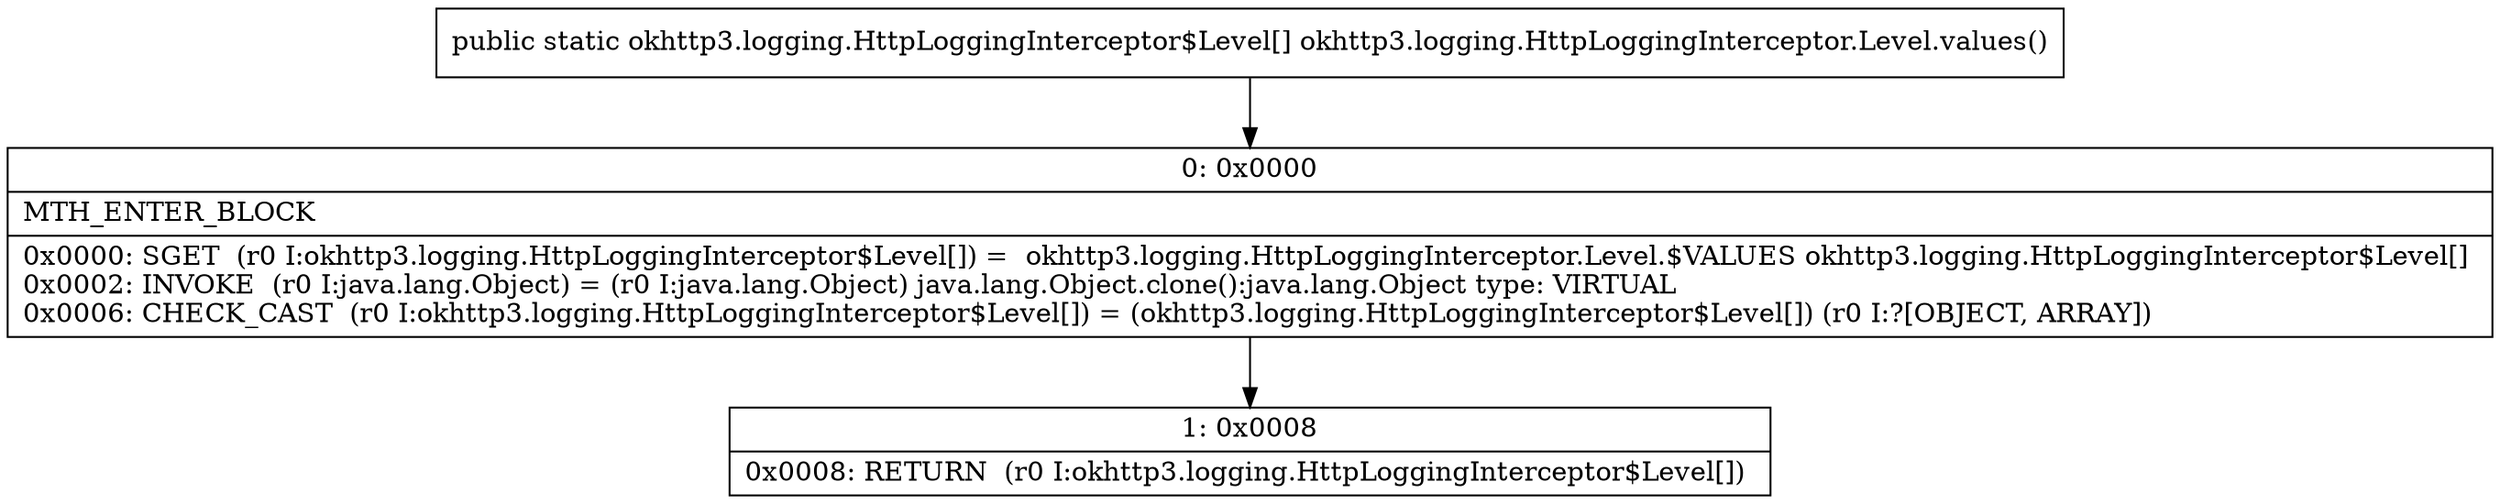 digraph "CFG forokhttp3.logging.HttpLoggingInterceptor.Level.values()[Lokhttp3\/logging\/HttpLoggingInterceptor$Level;" {
Node_0 [shape=record,label="{0\:\ 0x0000|MTH_ENTER_BLOCK\l|0x0000: SGET  (r0 I:okhttp3.logging.HttpLoggingInterceptor$Level[]) =  okhttp3.logging.HttpLoggingInterceptor.Level.$VALUES okhttp3.logging.HttpLoggingInterceptor$Level[] \l0x0002: INVOKE  (r0 I:java.lang.Object) = (r0 I:java.lang.Object) java.lang.Object.clone():java.lang.Object type: VIRTUAL \l0x0006: CHECK_CAST  (r0 I:okhttp3.logging.HttpLoggingInterceptor$Level[]) = (okhttp3.logging.HttpLoggingInterceptor$Level[]) (r0 I:?[OBJECT, ARRAY]) \l}"];
Node_1 [shape=record,label="{1\:\ 0x0008|0x0008: RETURN  (r0 I:okhttp3.logging.HttpLoggingInterceptor$Level[]) \l}"];
MethodNode[shape=record,label="{public static okhttp3.logging.HttpLoggingInterceptor$Level[] okhttp3.logging.HttpLoggingInterceptor.Level.values() }"];
MethodNode -> Node_0;
Node_0 -> Node_1;
}

